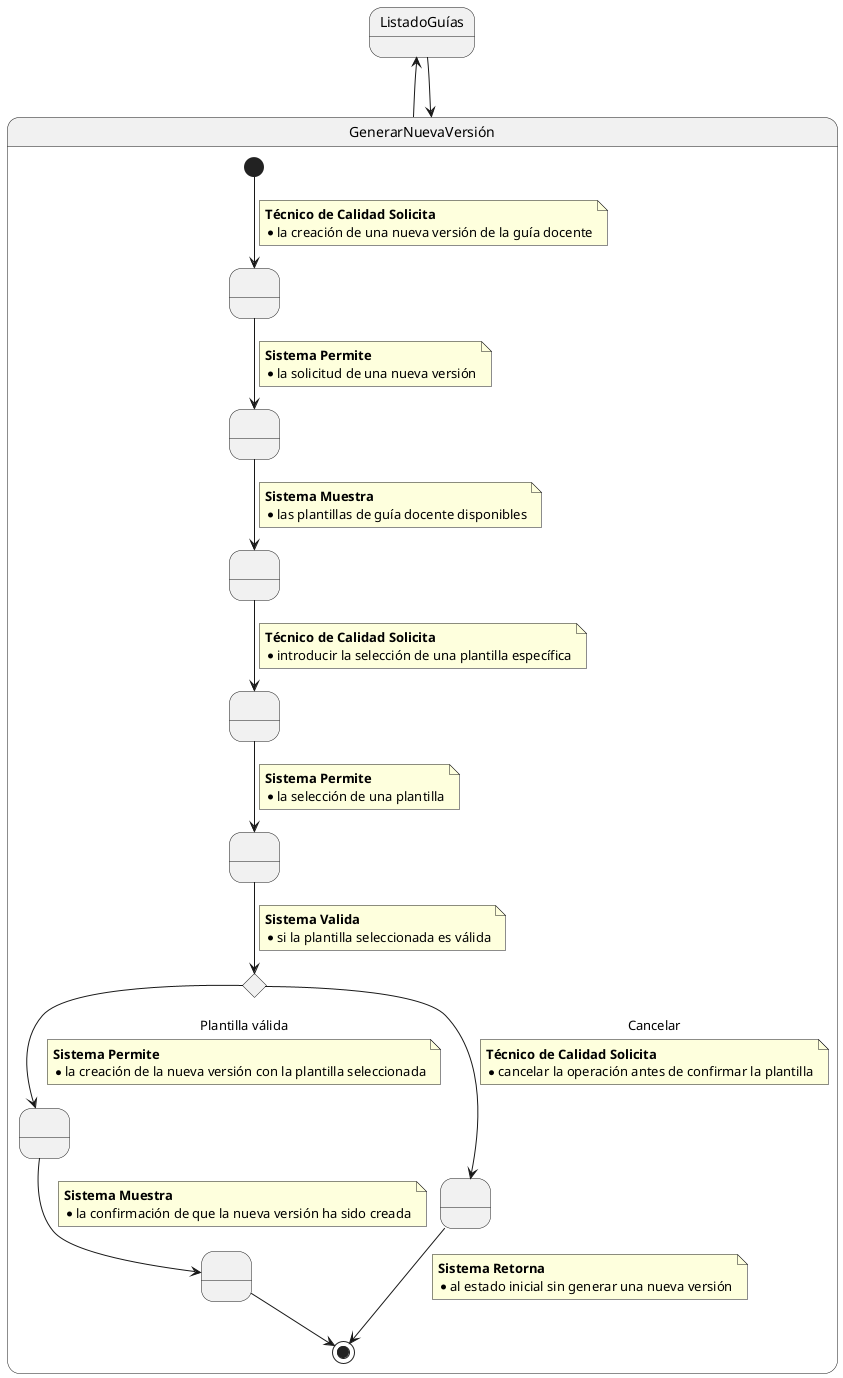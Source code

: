 @startuml
ListadoGuías -up-> GenerarNuevaVersión

state GenerarNuevaVersión {
    state SolicitarGeneración as " "
    state PermitirGeneración as " "
    state MostrarPlantillas as " "
    state SolicitarSelección as " "
    state PermitirSelección as " "
    state ValidarSelección <<choice>>
    state PermitirCreación as " "
    state MostrarConfirmación as " "
    state PermitirCancelación as " "

    [*] --> SolicitarGeneración
    note on link
    <b>Técnico de Calidad Solicita</b>
    * la creación de una nueva versión de la guía docente 
    end note

    SolicitarGeneración --> PermitirGeneración
    note on link
    <b>Sistema Permite</b>
    * la solicitud de una nueva versión
    end note

    PermitirGeneración --> MostrarPlantillas
    note on link
    <b>Sistema Muestra</b>
    * las plantillas de guía docente disponibles
    end note

    MostrarPlantillas --> SolicitarSelección
    note on link
    <b>Técnico de Calidad Solicita</b>
    * introducir la selección de una plantilla específica
    end note

    SolicitarSelección --> PermitirSelección
    note on link
    <b>Sistema Permite</b>
    * la selección de una plantilla
    end note

    PermitirSelección --> ValidarSelección
    note on link
    <b>Sistema Valida</b>
    * si la plantilla seleccionada es válida
    end note

    ValidarSelección --> PermitirCreación : Plantilla válida
    note on link
    <b>Sistema Permite</b>
    * la creación de la nueva versión con la plantilla seleccionada
    end note

    PermitirCreación --> MostrarConfirmación
    note on link
    <b>Sistema Muestra</b>
    * la confirmación de que la nueva versión ha sido creada
    end note

    ValidarSelección --> PermitirCancelación : Cancelar
    note on link
    <b>Técnico de Calidad Solicita</b>
    * cancelar la operación antes de confirmar la plantilla
    end note

    PermitirCancelación --> [*]
    note on link
    <b>Sistema Retorna</b>
    * al estado inicial sin generar una nueva versión
    end note

    MostrarConfirmación --> [*]
}

GenerarNuevaVersión -up-> ListadoGuías
@enduml
